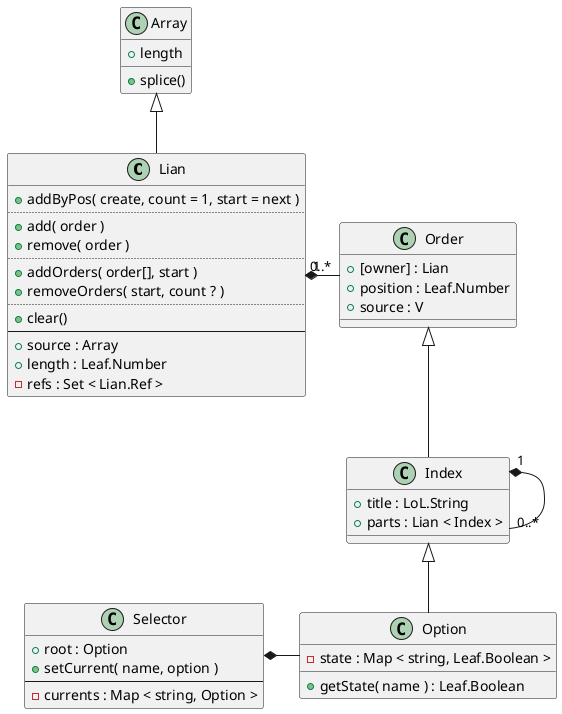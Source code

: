 @startuml

skinparam DefaultFontName "arial"

class Lian {
	+ addByPos( create, count = 1, start = next )
	..
	+ add( order )
	+ remove( order )
	..
	+ addOrders( order[], start )
	+ removeOrders( start, count ? )
	..
	+ clear()
	--
	+ source : Array
	+ length : Leaf.Number
	- refs : Set < Lian.Ref >
 }

 class Array {
	+ splice()
	+ length
 }

class Order {
	+ [owner] : Lian
	+ position : Leaf.Number
	+ source : V
}


class Index {
	+ title : LoL.String
	+ parts : Lian < Index >
}

class Selector {
	+ root : Option
	+ setCurrent( name, option )
	--
	- currents : Map < string, Option >
}

class Option {
	+ getState( name ) : Leaf.Boolean
	- state : Map < string, Leaf.Boolean >
}

Array <|-- Lian
Lian "1" *- "0..*" Order

Order <|-- Index
Index "1" *-"0..*" Index

Selector *- Option
Index <|-- Option

@enduml
